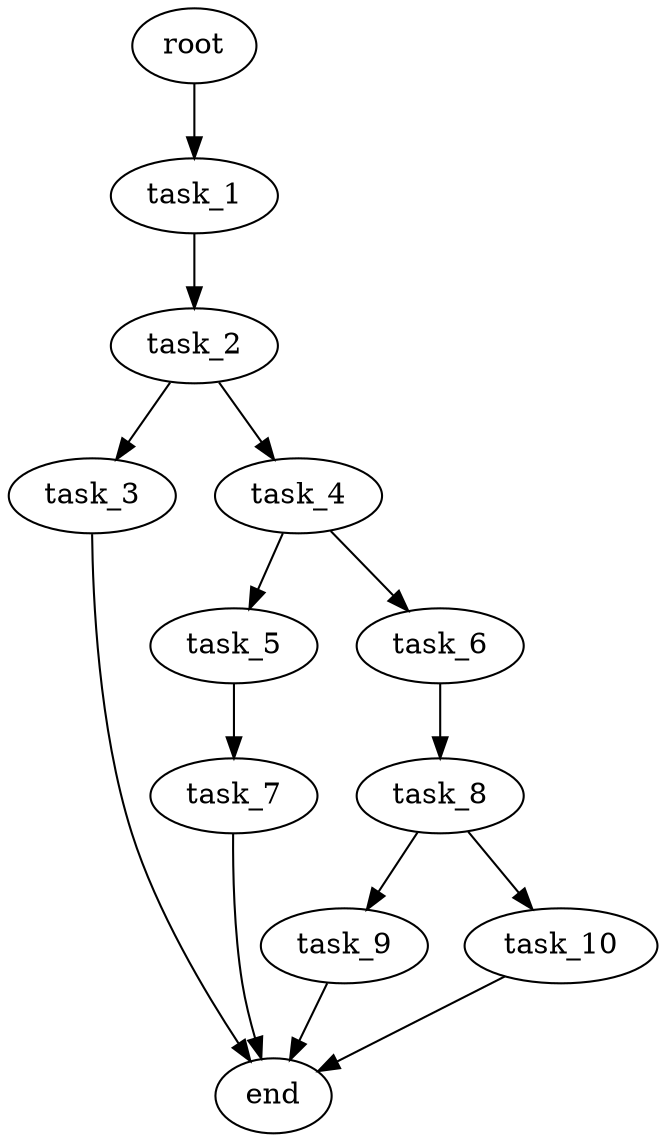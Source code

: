 digraph G {
  root [size="0.000000e+00"];
  task_1 [size="9.028153e+09"];
  task_2 [size="6.155534e+09"];
  task_3 [size="3.010198e+09"];
  task_4 [size="5.479824e+09"];
  task_5 [size="5.058991e+06"];
  task_6 [size="2.869850e+09"];
  task_7 [size="4.299452e+09"];
  task_8 [size="5.800268e+09"];
  task_9 [size="6.547402e+09"];
  task_10 [size="4.650417e+09"];
  end [size="0.000000e+00"];

  root -> task_1 [size="1.000000e-12"];
  task_1 -> task_2 [size="6.155534e+08"];
  task_2 -> task_3 [size="3.010198e+08"];
  task_2 -> task_4 [size="5.479824e+08"];
  task_3 -> end [size="1.000000e-12"];
  task_4 -> task_5 [size="5.058991e+05"];
  task_4 -> task_6 [size="2.869850e+08"];
  task_5 -> task_7 [size="4.299452e+08"];
  task_6 -> task_8 [size="5.800268e+08"];
  task_7 -> end [size="1.000000e-12"];
  task_8 -> task_9 [size="6.547402e+08"];
  task_8 -> task_10 [size="4.650417e+08"];
  task_9 -> end [size="1.000000e-12"];
  task_10 -> end [size="1.000000e-12"];
}
